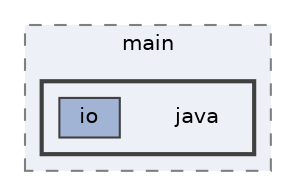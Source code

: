 digraph "android/app/src/main/java"
{
 // LATEX_PDF_SIZE
  bgcolor="transparent";
  edge [fontname=Helvetica,fontsize=10,labelfontname=Helvetica,labelfontsize=10];
  node [fontname=Helvetica,fontsize=10,shape=box,height=0.2,width=0.4];
  compound=true
  subgraph clusterdir_fcfc1c470a94c12b4799322c3d90392d {
    graph [ bgcolor="#edf0f7", pencolor="grey50", label="main", fontname=Helvetica,fontsize=10 style="filled,dashed", URL="dir_fcfc1c470a94c12b4799322c3d90392d.html",tooltip=""]
  subgraph clusterdir_bfa98be600f1fbe601f4594946f0c3f7 {
    graph [ bgcolor="#edf0f7", pencolor="grey25", label="", fontname=Helvetica,fontsize=10 style="filled,bold", URL="dir_bfa98be600f1fbe601f4594946f0c3f7.html",tooltip=""]
    dir_bfa98be600f1fbe601f4594946f0c3f7 [shape=plaintext, label="java"];
  dir_a585b44b5db96cb79448c5a0c5ad729c [label="io", fillcolor="#a2b4d6", color="grey25", style="filled", URL="dir_a585b44b5db96cb79448c5a0c5ad729c.html",tooltip=""];
  }
  }
}
